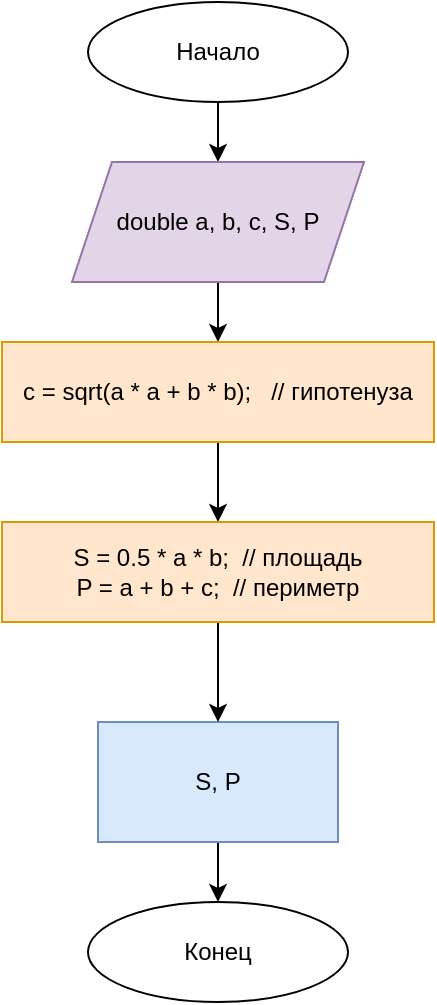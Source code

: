 <mxfile version="28.2.0">
  <diagram name="Страница — 1" id="HFjph0O6Kdc8xGvgqDXJ">
    <mxGraphModel dx="1042" dy="571" grid="1" gridSize="10" guides="1" tooltips="1" connect="1" arrows="1" fold="1" page="1" pageScale="1" pageWidth="827" pageHeight="1169" math="0" shadow="0">
      <root>
        <mxCell id="0" />
        <mxCell id="1" parent="0" />
        <mxCell id="CI5hOE9Peq-tZH3NUGRv-6" style="edgeStyle=orthogonalEdgeStyle;rounded=0;orthogonalLoop=1;jettySize=auto;html=1;" parent="1" source="CI5hOE9Peq-tZH3NUGRv-1" target="CI5hOE9Peq-tZH3NUGRv-2" edge="1">
          <mxGeometry relative="1" as="geometry" />
        </mxCell>
        <mxCell id="CI5hOE9Peq-tZH3NUGRv-1" value="Начало" style="ellipse;whiteSpace=wrap;html=1;" parent="1" vertex="1">
          <mxGeometry x="349" y="40" width="130" height="50" as="geometry" />
        </mxCell>
        <mxCell id="CI5hOE9Peq-tZH3NUGRv-7" style="edgeStyle=orthogonalEdgeStyle;rounded=0;orthogonalLoop=1;jettySize=auto;html=1;" parent="1" source="CI5hOE9Peq-tZH3NUGRv-2" target="CI5hOE9Peq-tZH3NUGRv-3" edge="1">
          <mxGeometry relative="1" as="geometry" />
        </mxCell>
        <mxCell id="CI5hOE9Peq-tZH3NUGRv-2" value="double a, b, c, S, P" style="shape=parallelogram;perimeter=parallelogramPerimeter;whiteSpace=wrap;html=1;fixedSize=1;fillColor=#e1d5e7;strokeColor=#9673a6;" parent="1" vertex="1">
          <mxGeometry x="341" y="120" width="146" height="60" as="geometry" />
        </mxCell>
        <mxCell id="iiDJcRut-e5ftsptbS_z-2" style="edgeStyle=orthogonalEdgeStyle;rounded=0;orthogonalLoop=1;jettySize=auto;html=1;" edge="1" parent="1" source="CI5hOE9Peq-tZH3NUGRv-3" target="iiDJcRut-e5ftsptbS_z-1">
          <mxGeometry relative="1" as="geometry" />
        </mxCell>
        <mxCell id="CI5hOE9Peq-tZH3NUGRv-3" value="&lt;div&gt;c = sqrt(a * a + b * b);&amp;nbsp; &amp;nbsp;// гипотенуза&lt;/div&gt;" style="rounded=0;whiteSpace=wrap;html=1;fillColor=#ffe6cc;strokeColor=#d79b00;" parent="1" vertex="1">
          <mxGeometry x="306" y="210" width="216" height="50" as="geometry" />
        </mxCell>
        <mxCell id="CI5hOE9Peq-tZH3NUGRv-9" style="edgeStyle=orthogonalEdgeStyle;rounded=0;orthogonalLoop=1;jettySize=auto;html=1;" parent="1" source="CI5hOE9Peq-tZH3NUGRv-4" target="CI5hOE9Peq-tZH3NUGRv-5" edge="1">
          <mxGeometry relative="1" as="geometry" />
        </mxCell>
        <mxCell id="CI5hOE9Peq-tZH3NUGRv-4" value="S, P" style="rounded=0;whiteSpace=wrap;html=1;fillColor=#dae8fc;strokeColor=#6c8ebf;" parent="1" vertex="1">
          <mxGeometry x="354" y="400" width="120" height="60" as="geometry" />
        </mxCell>
        <mxCell id="CI5hOE9Peq-tZH3NUGRv-5" value="Конец" style="ellipse;whiteSpace=wrap;html=1;" parent="1" vertex="1">
          <mxGeometry x="349" y="490" width="130" height="50" as="geometry" />
        </mxCell>
        <mxCell id="iiDJcRut-e5ftsptbS_z-3" style="edgeStyle=orthogonalEdgeStyle;rounded=0;orthogonalLoop=1;jettySize=auto;html=1;" edge="1" parent="1" source="iiDJcRut-e5ftsptbS_z-1" target="CI5hOE9Peq-tZH3NUGRv-4">
          <mxGeometry relative="1" as="geometry" />
        </mxCell>
        <mxCell id="iiDJcRut-e5ftsptbS_z-1" value="&lt;div&gt;S = 0.5 * a * b;&amp;nbsp; // площадь&lt;/div&gt;&lt;div&gt;P = a + b + c;&amp;nbsp; // периметр&lt;/div&gt;" style="rounded=0;whiteSpace=wrap;html=1;fillColor=#ffe6cc;strokeColor=#d79b00;" vertex="1" parent="1">
          <mxGeometry x="306" y="300" width="216" height="50" as="geometry" />
        </mxCell>
      </root>
    </mxGraphModel>
  </diagram>
</mxfile>
